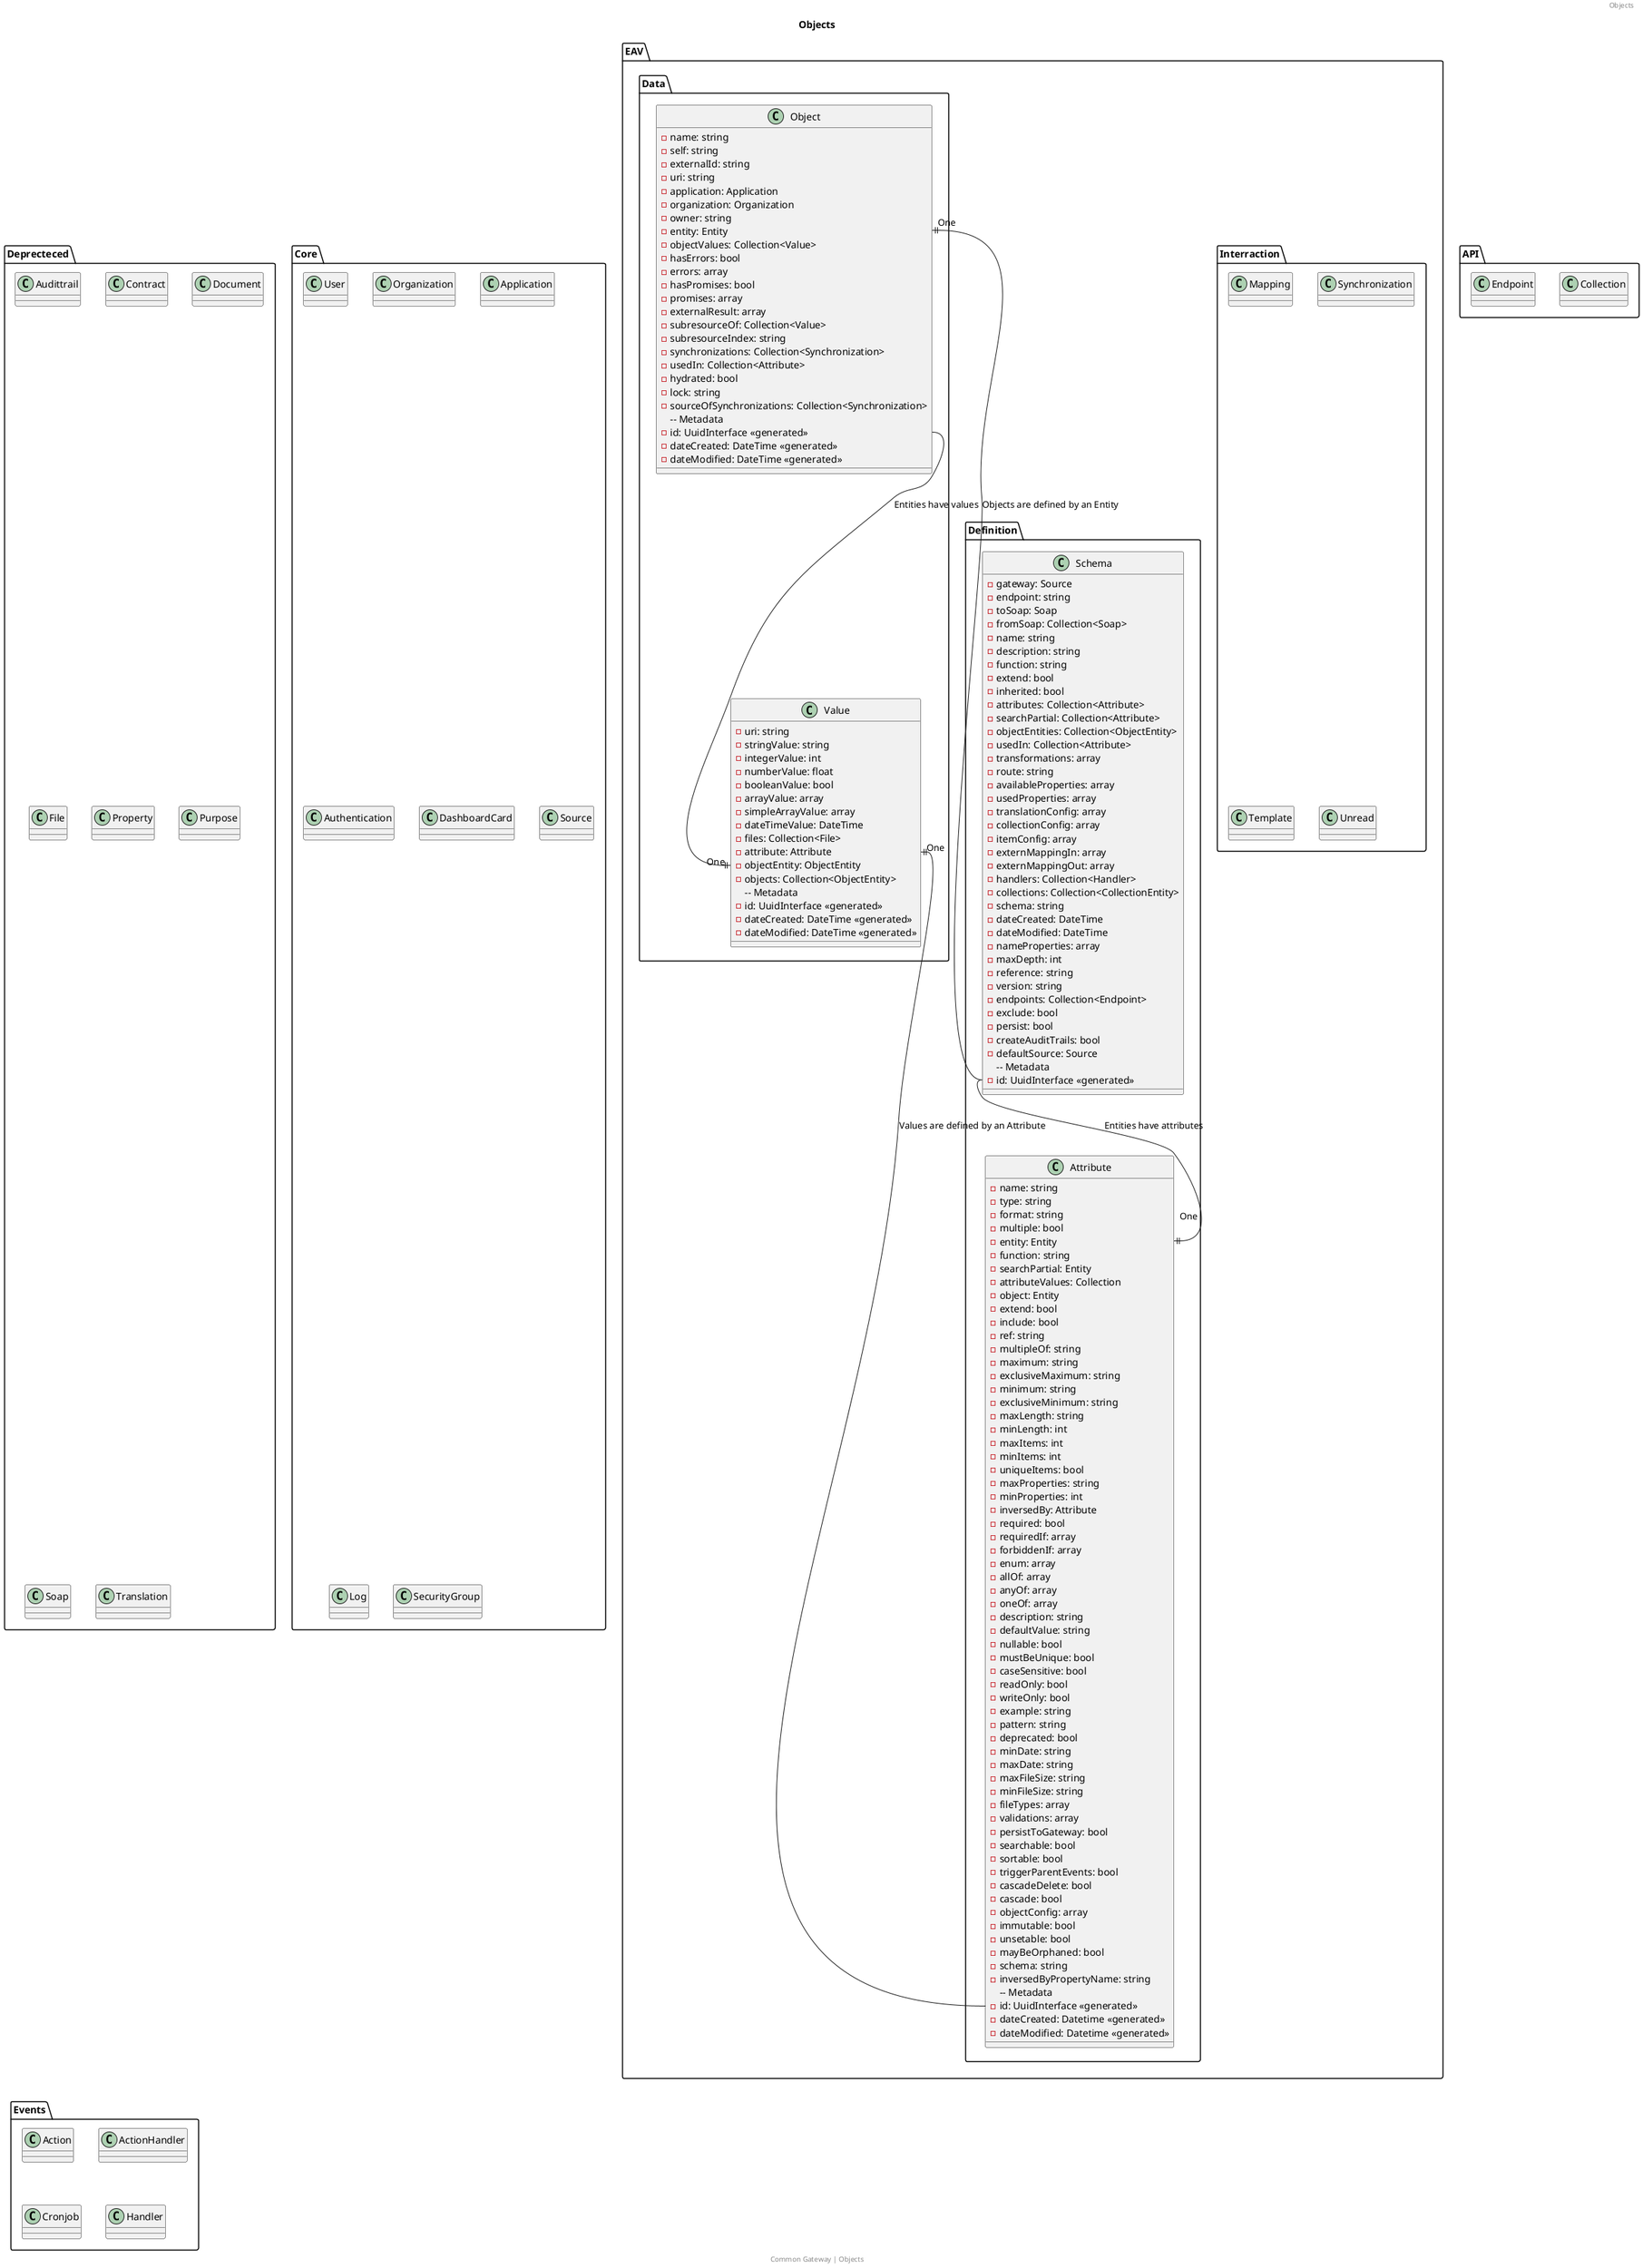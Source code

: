 @startuml
title: Objects
footer: Common Gateway | Objects
header: Objects

package Deprecteced <<Folder>> {

class  Audittrail{
}
class  Contract {
}
class  Document {
}
class  File {
}
class  Property{
}
class  Purpose{
}
class  Soap {
}
class  Translation {
}
}



package Core <<Folder>> {

class  User{
}
class  Organization {
}
class  Application{
}
class  Authentication{
}
class  DashboardCard{
}
class  "Source" as Gateway {
}
class  Log {
}
class  SecurityGroup {
}
}


package Events <<Folder>> {

class  Action{
}
class  ActionHandler{
}
class  Cronjob{
}
class  Handler{
}
}


package API <<Folder>> {
class  Collection{
}
class  Endpoint{
}
}

package EAV <<Folder>> {
package Interraction <<Folder>> {
class  Mapping {
}
class  Synchronization{
}
class  Template {
}
class  Unread {
}

}
package Data <<Folder>> {
class "Object" as ObjectEntity {
  -name: string
  -self: string
  -externalId: string
  -uri: string
  -application: Application
  -organization: Organization
  -owner: string
  -entity: Entity
  -objectValues: Collection<Value>
  -hasErrors: bool
  -errors: array
  -hasPromises: bool
  -promises: array
  -externalResult: array
  -subresourceOf: Collection<Value>
  -subresourceIndex: string
  -synchronizations: Collection<Synchronization>
  -usedIn: Collection<Attribute>
  -hydrated: bool
  -lock: string
  -sourceOfSynchronizations: Collection<Synchronization>
  -- Metadata
  -id: UuidInterface <<generated>>
  -dateCreated: DateTime <<generated>>
  -dateModified: DateTime <<generated>>
}

class Value {
  -uri: string
  -stringValue: string
  -integerValue: int
  -numberValue: float
  -booleanValue: bool
  -arrayValue: array
  -simpleArrayValue: array
  -dateTimeValue: DateTime
  -files: Collection<File>
  -attribute: Attribute
  -objectEntity: ObjectEntity
  -objects: Collection<ObjectEntity>
  -- Metadata
  -id: UuidInterface <<generated>>
  -dateCreated: DateTime <<generated>>
  -dateModified: DateTime <<generated>>
}
}

package Definition <<Folder>> {
class "Schema" as Entity {
  -gateway: Source
  -endpoint: string
  -toSoap: Soap
  -fromSoap: Collection<Soap>
  -name: string
  -description: string
  -function: string
  -extend: bool
  -inherited: bool
  -attributes: Collection<Attribute>
  -searchPartial: Collection<Attribute>
  -objectEntities: Collection<ObjectEntity>
  -usedIn: Collection<Attribute>
  -transformations: array
  -route: string
  -availableProperties: array
  -usedProperties: array
  -translationConfig: array
  -collectionConfig: array
  -itemConfig: array
  -externMappingIn: array
  -externMappingOut: array
  -handlers: Collection<Handler>
  -collections: Collection<CollectionEntity>
  -schema: string
  -dateCreated: DateTime
  -dateModified: DateTime
  -nameProperties: array
  -maxDepth: int
  -reference: string
  -version: string
  -endpoints: Collection<Endpoint>
  -exclude: bool
  -persist: bool
  -createAuditTrails: bool
  -defaultSource: Source
  -- Metadata
  -id: UuidInterface <<generated>>

}

class Attribute {
    -name: string
    -type: string
    -format: string
    -multiple: bool
    -entity: Entity
    -function: string
    -searchPartial: Entity
    -attributeValues: Collection
    -object: Entity
    -extend: bool
    -include: bool
    -ref: string
    -multipleOf: string
    -maximum: string
    -exclusiveMaximum: string
    -minimum: string
    -exclusiveMinimum: string
    -maxLength: string
    -minLength: int
    -maxItems: int
    -minItems: int
    -uniqueItems: bool
    -maxProperties: string
    -minProperties: int
    -inversedBy: Attribute
    -required: bool
    -requiredIf: array
    -forbiddenIf: array
    -enum: array
    -allOf: array
    -anyOf: array
    -oneOf: array
    -description: string
    -defaultValue: string
    -nullable: bool
    -mustBeUnique: bool
    -caseSensitive: bool
    -readOnly: bool
    -writeOnly: bool
    -example: string
    -pattern: string
    -deprecated: bool
    -minDate: string
    -maxDate: string
    -maxFileSize: string
    -minFileSize: string
    -fileTypes: array
    -validations: array
    -persistToGateway: bool
    -searchable: bool
    -sortable: bool
    -triggerParentEvents: bool
    -cascadeDelete: bool
    -cascade: bool
    -objectConfig: array
    -immutable: bool
    -unsetable: bool
    -mayBeOrphaned: bool
    -schema: string
    -inversedByPropertyName: string
    -- Metadata
    -id: UuidInterface <<generated>>
    -dateCreated: Datetime <<generated>>
    -dateModified: Datetime <<generated>>
}
}
}


Entity::id --|| "One" Attribute::Entity : Entities have attributes
ObjectEntity::id  --|| "One" Value::ObjectEntity : Entities have values
Value::Attribute "One" ||-- Attribute::id : Values are defined by an Attribute
ObjectEntity::Entity "One" ||-- Entity::id : Objects are defined by an Entity
@enduml